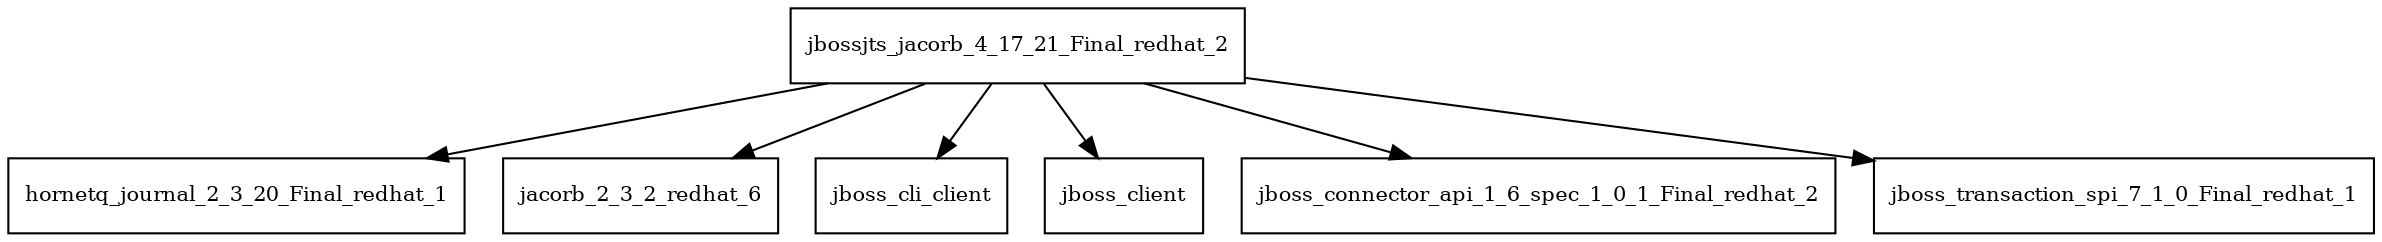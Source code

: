 digraph jbossjts_jacorb_4_17_21_Final_redhat_2_dependencies {
  node [shape = box, fontsize=10.0];
  jbossjts_jacorb_4_17_21_Final_redhat_2 -> hornetq_journal_2_3_20_Final_redhat_1;
  jbossjts_jacorb_4_17_21_Final_redhat_2 -> jacorb_2_3_2_redhat_6;
  jbossjts_jacorb_4_17_21_Final_redhat_2 -> jboss_cli_client;
  jbossjts_jacorb_4_17_21_Final_redhat_2 -> jboss_client;
  jbossjts_jacorb_4_17_21_Final_redhat_2 -> jboss_connector_api_1_6_spec_1_0_1_Final_redhat_2;
  jbossjts_jacorb_4_17_21_Final_redhat_2 -> jboss_transaction_spi_7_1_0_Final_redhat_1;
}
